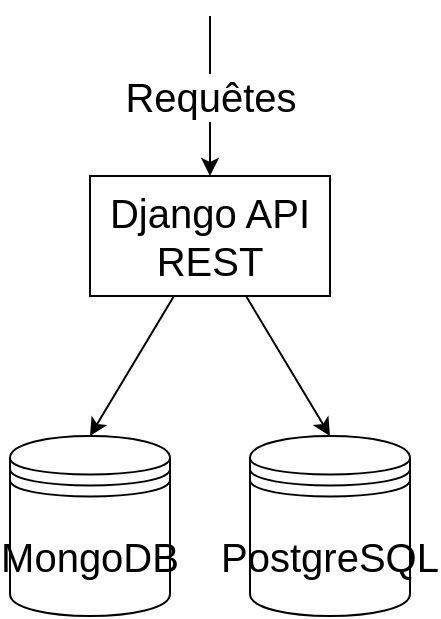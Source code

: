 <mxfile>
    <diagram id="K7T4HPxcZ7F0898f-McK" name="Page-1">
        <mxGraphModel dx="1520" dy="685" grid="1" gridSize="10" guides="1" tooltips="1" connect="1" arrows="1" fold="1" page="1" pageScale="1" pageWidth="1169" pageHeight="827" math="0" shadow="0">
            <root>
                <mxCell id="0"/>
                <mxCell id="1" parent="0"/>
                <mxCell id="3" value="Requêtes" style="edgeStyle=none;html=1;fontSize=20;startArrow=classic;startFill=1;endArrow=none;endFill=0;" edge="1" parent="1" source="2">
                    <mxGeometry relative="1" as="geometry">
                        <mxPoint x="540" y="120" as="targetPoint"/>
                    </mxGeometry>
                </mxCell>
                <mxCell id="6" style="edgeStyle=none;html=1;entryX=0.5;entryY=0;entryDx=0;entryDy=0;fontSize=20;startArrow=none;startFill=0;endArrow=classic;endFill=1;" edge="1" parent="1" source="2" target="5">
                    <mxGeometry relative="1" as="geometry"/>
                </mxCell>
                <mxCell id="7" style="edgeStyle=none;html=1;entryX=0.5;entryY=0;entryDx=0;entryDy=0;fontSize=20;startArrow=none;startFill=0;endArrow=classic;endFill=1;" edge="1" parent="1" source="2" target="4">
                    <mxGeometry relative="1" as="geometry"/>
                </mxCell>
                <mxCell id="2" value="&lt;font style=&quot;font-size: 20px;&quot;&gt;Django API REST&lt;/font&gt;" style="rounded=0;whiteSpace=wrap;html=1;" vertex="1" parent="1">
                    <mxGeometry x="480" y="200" width="120" height="60" as="geometry"/>
                </mxCell>
                <mxCell id="4" value="MongoDB" style="shape=datastore;whiteSpace=wrap;html=1;fontSize=20;" vertex="1" parent="1">
                    <mxGeometry x="440" y="330" width="80" height="90" as="geometry"/>
                </mxCell>
                <mxCell id="5" value="PostgreSQL" style="shape=datastore;whiteSpace=wrap;html=1;fontSize=20;" vertex="1" parent="1">
                    <mxGeometry x="560" y="330" width="80" height="90" as="geometry"/>
                </mxCell>
            </root>
        </mxGraphModel>
    </diagram>
</mxfile>